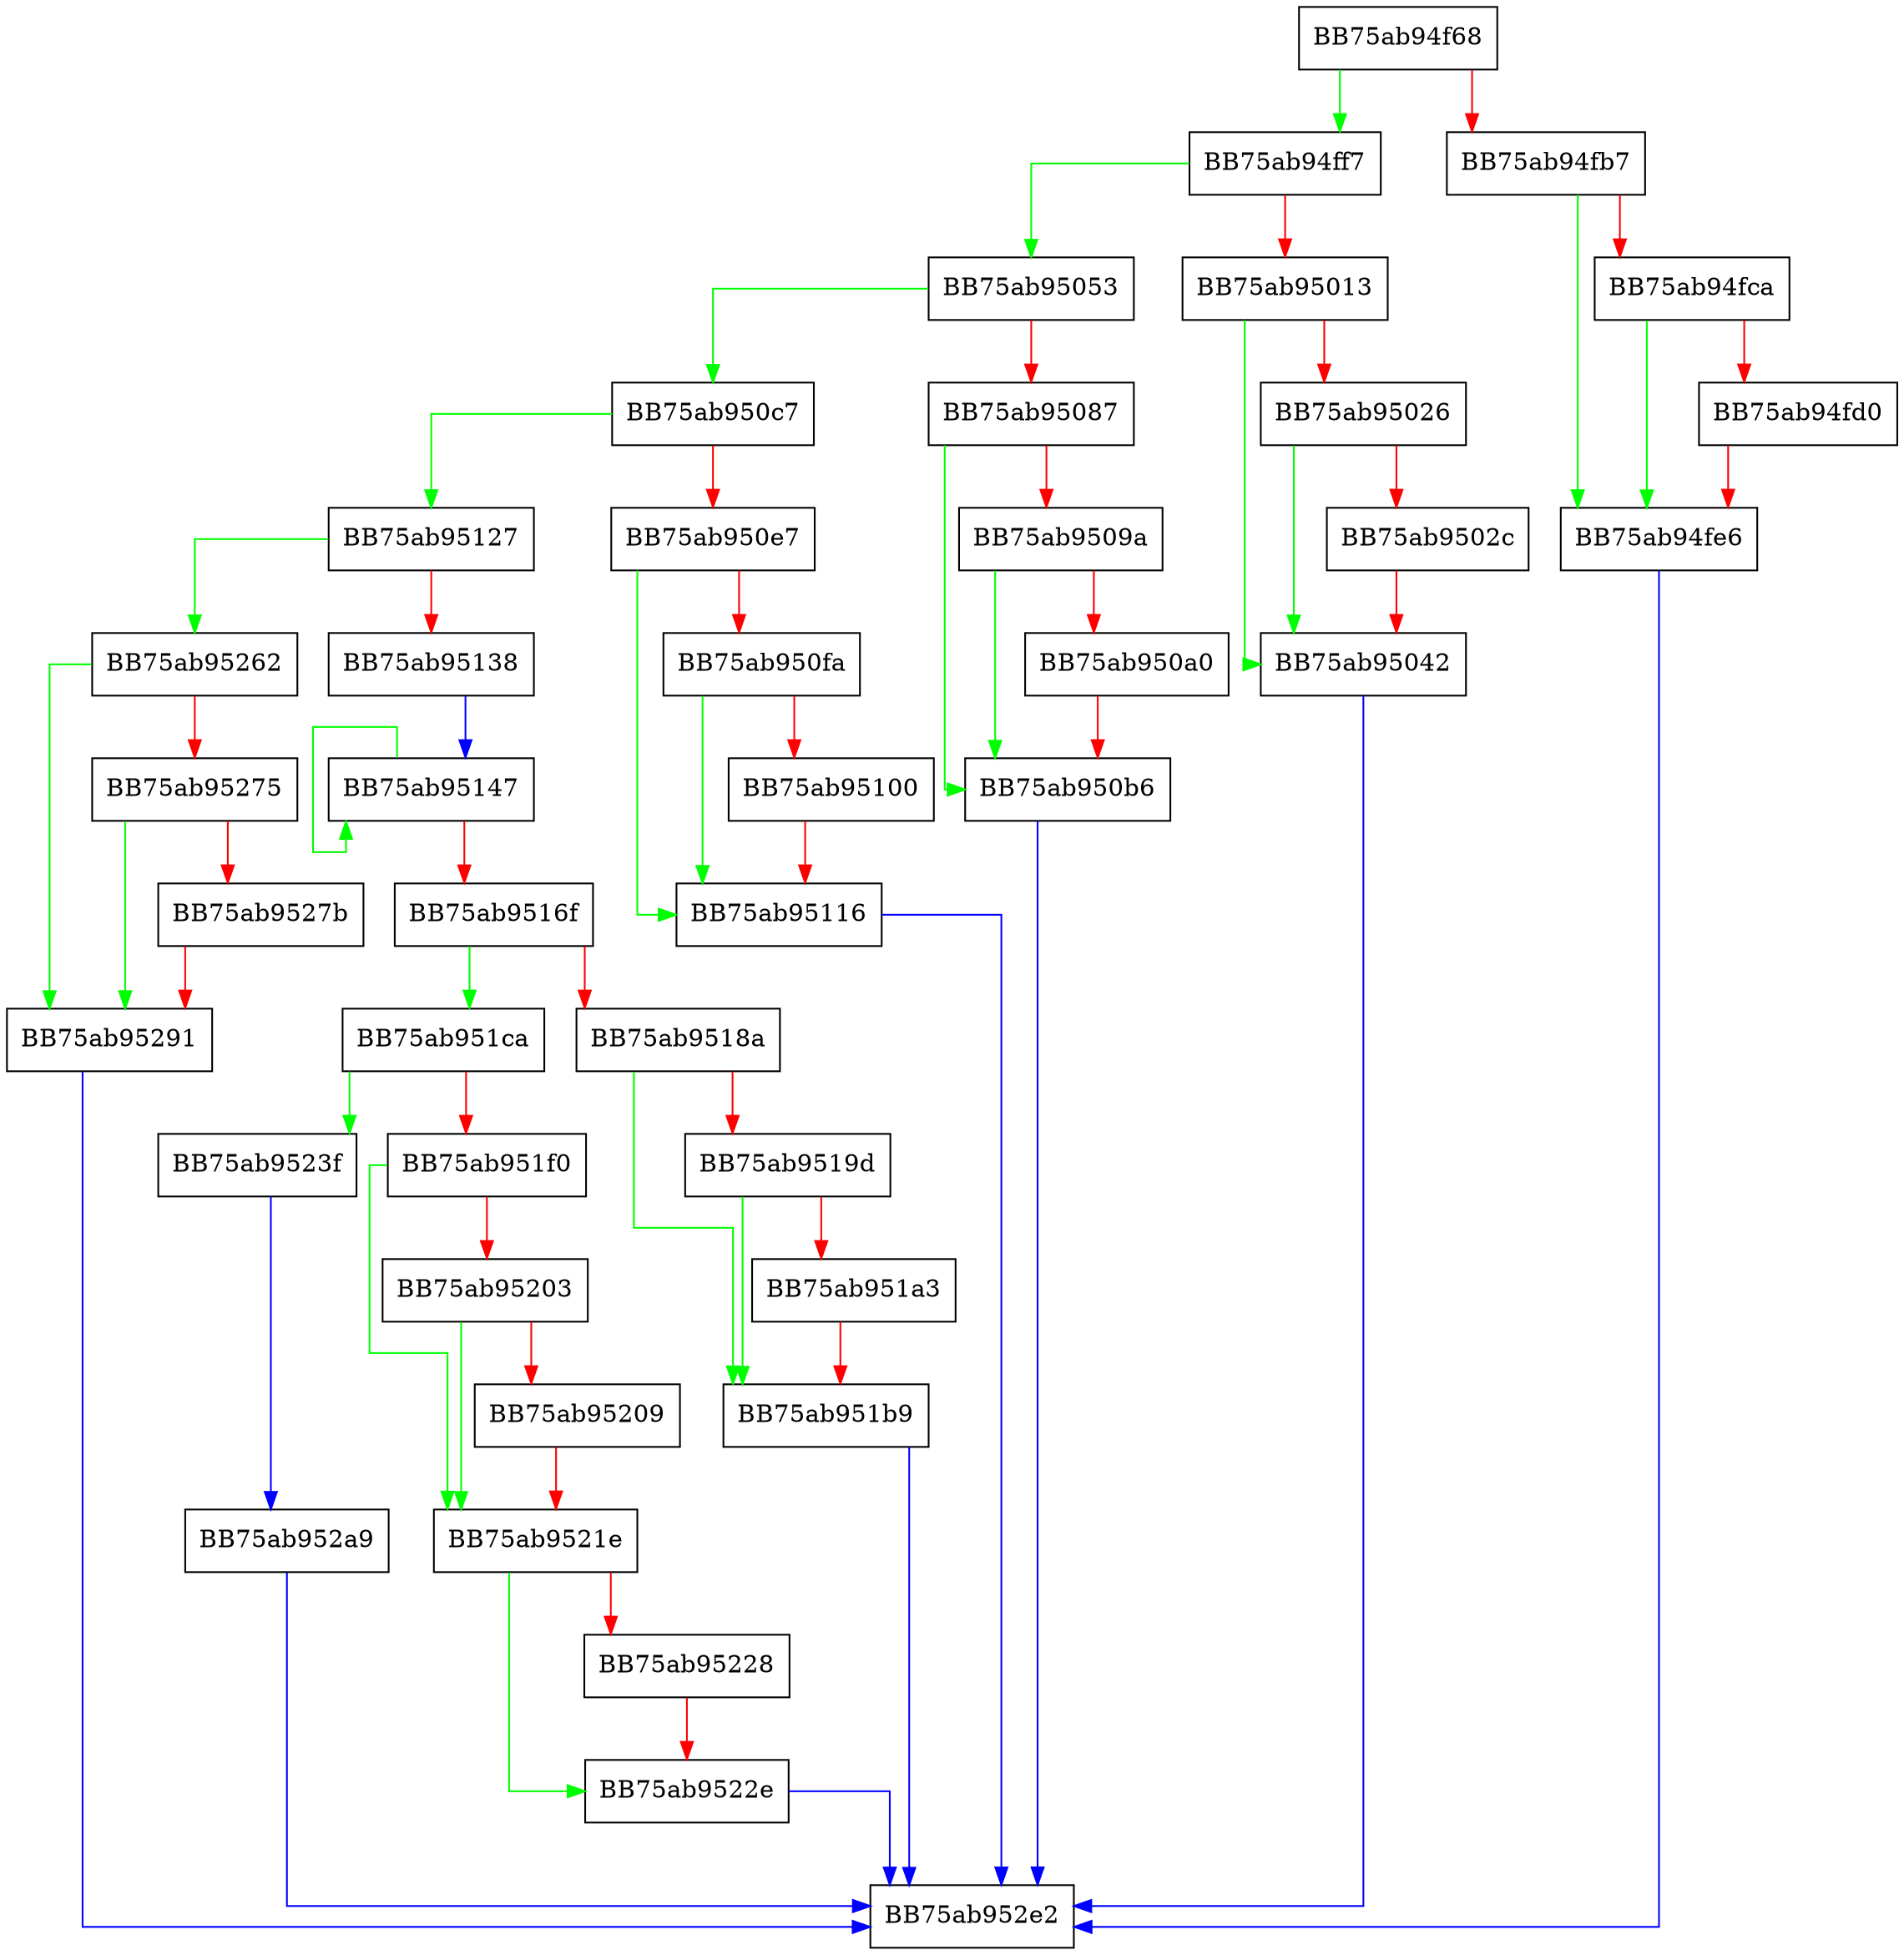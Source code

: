 digraph AddThreatTrackingData {
  node [shape="box"];
  graph [splines=ortho];
  BB75ab94f68 -> BB75ab94ff7 [color="green"];
  BB75ab94f68 -> BB75ab94fb7 [color="red"];
  BB75ab94fb7 -> BB75ab94fe6 [color="green"];
  BB75ab94fb7 -> BB75ab94fca [color="red"];
  BB75ab94fca -> BB75ab94fe6 [color="green"];
  BB75ab94fca -> BB75ab94fd0 [color="red"];
  BB75ab94fd0 -> BB75ab94fe6 [color="red"];
  BB75ab94fe6 -> BB75ab952e2 [color="blue"];
  BB75ab94ff7 -> BB75ab95053 [color="green"];
  BB75ab94ff7 -> BB75ab95013 [color="red"];
  BB75ab95013 -> BB75ab95042 [color="green"];
  BB75ab95013 -> BB75ab95026 [color="red"];
  BB75ab95026 -> BB75ab95042 [color="green"];
  BB75ab95026 -> BB75ab9502c [color="red"];
  BB75ab9502c -> BB75ab95042 [color="red"];
  BB75ab95042 -> BB75ab952e2 [color="blue"];
  BB75ab95053 -> BB75ab950c7 [color="green"];
  BB75ab95053 -> BB75ab95087 [color="red"];
  BB75ab95087 -> BB75ab950b6 [color="green"];
  BB75ab95087 -> BB75ab9509a [color="red"];
  BB75ab9509a -> BB75ab950b6 [color="green"];
  BB75ab9509a -> BB75ab950a0 [color="red"];
  BB75ab950a0 -> BB75ab950b6 [color="red"];
  BB75ab950b6 -> BB75ab952e2 [color="blue"];
  BB75ab950c7 -> BB75ab95127 [color="green"];
  BB75ab950c7 -> BB75ab950e7 [color="red"];
  BB75ab950e7 -> BB75ab95116 [color="green"];
  BB75ab950e7 -> BB75ab950fa [color="red"];
  BB75ab950fa -> BB75ab95116 [color="green"];
  BB75ab950fa -> BB75ab95100 [color="red"];
  BB75ab95100 -> BB75ab95116 [color="red"];
  BB75ab95116 -> BB75ab952e2 [color="blue"];
  BB75ab95127 -> BB75ab95262 [color="green"];
  BB75ab95127 -> BB75ab95138 [color="red"];
  BB75ab95138 -> BB75ab95147 [color="blue"];
  BB75ab95147 -> BB75ab95147 [color="green"];
  BB75ab95147 -> BB75ab9516f [color="red"];
  BB75ab9516f -> BB75ab951ca [color="green"];
  BB75ab9516f -> BB75ab9518a [color="red"];
  BB75ab9518a -> BB75ab951b9 [color="green"];
  BB75ab9518a -> BB75ab9519d [color="red"];
  BB75ab9519d -> BB75ab951b9 [color="green"];
  BB75ab9519d -> BB75ab951a3 [color="red"];
  BB75ab951a3 -> BB75ab951b9 [color="red"];
  BB75ab951b9 -> BB75ab952e2 [color="blue"];
  BB75ab951ca -> BB75ab9523f [color="green"];
  BB75ab951ca -> BB75ab951f0 [color="red"];
  BB75ab951f0 -> BB75ab9521e [color="green"];
  BB75ab951f0 -> BB75ab95203 [color="red"];
  BB75ab95203 -> BB75ab9521e [color="green"];
  BB75ab95203 -> BB75ab95209 [color="red"];
  BB75ab95209 -> BB75ab9521e [color="red"];
  BB75ab9521e -> BB75ab9522e [color="green"];
  BB75ab9521e -> BB75ab95228 [color="red"];
  BB75ab95228 -> BB75ab9522e [color="red"];
  BB75ab9522e -> BB75ab952e2 [color="blue"];
  BB75ab9523f -> BB75ab952a9 [color="blue"];
  BB75ab95262 -> BB75ab95291 [color="green"];
  BB75ab95262 -> BB75ab95275 [color="red"];
  BB75ab95275 -> BB75ab95291 [color="green"];
  BB75ab95275 -> BB75ab9527b [color="red"];
  BB75ab9527b -> BB75ab95291 [color="red"];
  BB75ab95291 -> BB75ab952e2 [color="blue"];
  BB75ab952a9 -> BB75ab952e2 [color="blue"];
}